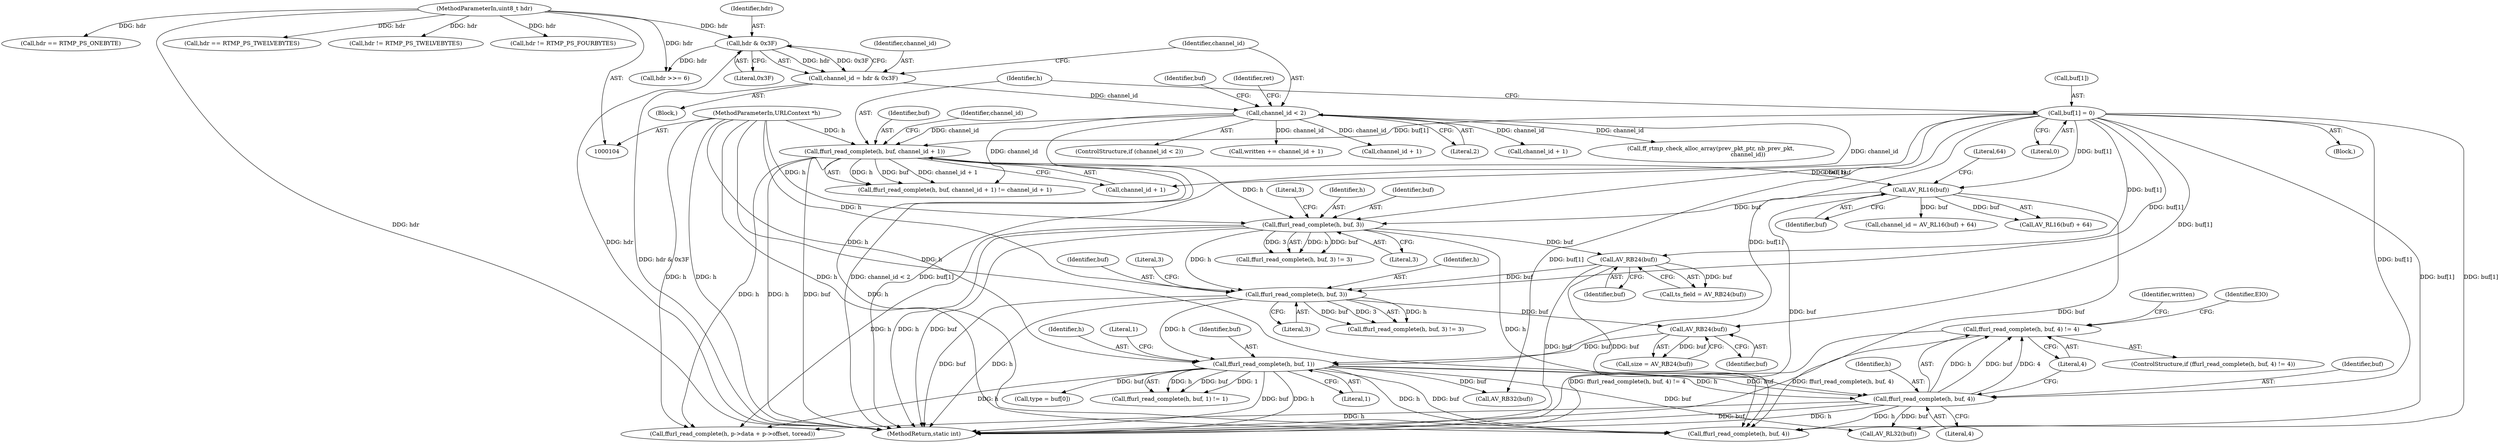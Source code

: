 digraph "0_FFmpeg_7d57ca4d9a75562fa32e40766211de150f8b3ee7@API" {
"1000286" [label="(Call,ffurl_read_complete(h, buf, 4) != 4)"];
"1000287" [label="(Call,ffurl_read_complete(h, buf, 4))"];
"1000265" [label="(Call,ffurl_read_complete(h, buf, 1))"];
"1000248" [label="(Call,ffurl_read_complete(h, buf, 3))"];
"1000226" [label="(Call,ffurl_read_complete(h, buf, 3))"];
"1000148" [label="(Call,ffurl_read_complete(h, buf, channel_id + 1))"];
"1000105" [label="(MethodParameterIn,URLContext *h)"];
"1000141" [label="(Call,buf[1] = 0)"];
"1000137" [label="(Call,channel_id < 2)"];
"1000131" [label="(Call,channel_id = hdr & 0x3F)"];
"1000133" [label="(Call,hdr & 0x3F)"];
"1000110" [label="(MethodParameterIn,uint8_t hdr)"];
"1000168" [label="(Call,AV_RL16(buf))"];
"1000239" [label="(Call,AV_RB24(buf))"];
"1000261" [label="(Call,AV_RB24(buf))"];
"1000240" [label="(Identifier,buf)"];
"1000105" [label="(MethodParameterIn,URLContext *h)"];
"1000211" [label="(Call,hdr == RTMP_PS_ONEBYTE)"];
"1000239" [label="(Call,AV_RB24(buf))"];
"1000300" [label="(Call,AV_RL32(buf))"];
"1000251" [label="(Literal,3)"];
"1000143" [label="(Identifier,buf)"];
"1000131" [label="(Call,channel_id = hdr & 0x3F)"];
"1000207" [label="(Call,hdr >>= 6)"];
"1000136" [label="(ControlStructure,if (channel_id < 2))"];
"1000267" [label="(Identifier,buf)"];
"1000261" [label="(Call,AV_RB24(buf))"];
"1000160" [label="(Call,written += channel_id + 1)"];
"1000230" [label="(Literal,3)"];
"1000150" [label="(Identifier,buf)"];
"1000266" [label="(Identifier,h)"];
"1000545" [label="(Call,ffurl_read_complete(h, p->data + p->offset, toread))"];
"1000275" [label="(Call,type = buf[0])"];
"1000169" [label="(Identifier,buf)"];
"1000227" [label="(Identifier,h)"];
"1000291" [label="(Literal,4)"];
"1000228" [label="(Identifier,buf)"];
"1000170" [label="(Literal,64)"];
"1000133" [label="(Call,hdr & 0x3F)"];
"1000134" [label="(Identifier,hdr)"];
"1000281" [label="(Call,hdr == RTMP_PS_TWELVEBYTES)"];
"1000142" [label="(Call,buf[1])"];
"1000290" [label="(Literal,4)"];
"1000249" [label="(Identifier,h)"];
"1000174" [label="(Identifier,ret)"];
"1000327" [label="(Call,hdr != RTMP_PS_TWELVEBYTES)"];
"1000165" [label="(Call,channel_id = AV_RL16(buf) + 64)"];
"1000147" [label="(Call,ffurl_read_complete(h, buf, channel_id + 1) != channel_id + 1)"];
"1000250" [label="(Identifier,buf)"];
"1000296" [label="(Identifier,written)"];
"1000141" [label="(Call,buf[1] = 0)"];
"1000285" [label="(ControlStructure,if (ffurl_read_complete(h, buf, 4) != 4))"];
"1000226" [label="(Call,ffurl_read_complete(h, buf, 3))"];
"1000135" [label="(Literal,0x3F)"];
"1000247" [label="(Call,ffurl_read_complete(h, buf, 3) != 3)"];
"1000110" [label="(MethodParameterIn,uint8_t hdr)"];
"1000148" [label="(Call,ffurl_read_complete(h, buf, channel_id + 1))"];
"1000289" [label="(Identifier,buf)"];
"1000265" [label="(Call,ffurl_read_complete(h, buf, 1))"];
"1000111" [label="(Block,)"];
"1000287" [label="(Call,ffurl_read_complete(h, buf, 4))"];
"1000155" [label="(Identifier,channel_id)"];
"1000137" [label="(Call,channel_id < 2)"];
"1000167" [label="(Call,AV_RL16(buf) + 64)"];
"1000269" [label="(Literal,1)"];
"1000237" [label="(Call,ts_field = AV_RB24(buf))"];
"1000162" [label="(Call,channel_id + 1)"];
"1000225" [label="(Call,ffurl_read_complete(h, buf, 3) != 3)"];
"1000294" [label="(Identifier,EIO)"];
"1000140" [label="(Block,)"];
"1000139" [label="(Literal,2)"];
"1000168" [label="(Call,AV_RL16(buf))"];
"1000264" [label="(Call,ffurl_read_complete(h, buf, 1) != 1)"];
"1000138" [label="(Identifier,channel_id)"];
"1000154" [label="(Call,channel_id + 1)"];
"1000175" [label="(Call,ff_rtmp_check_alloc_array(prev_pkt_ptr, nb_prev_pkt,\n                                         channel_id))"];
"1000242" [label="(Call,hdr != RTMP_PS_FOURBYTES)"];
"1000149" [label="(Identifier,h)"];
"1000259" [label="(Call,size = AV_RB24(buf))"];
"1000627" [label="(MethodReturn,static int)"];
"1000268" [label="(Literal,1)"];
"1000309" [label="(Call,ffurl_read_complete(h, buf, 4))"];
"1000252" [label="(Literal,3)"];
"1000286" [label="(Call,ffurl_read_complete(h, buf, 4) != 4)"];
"1000319" [label="(Call,AV_RB32(buf))"];
"1000229" [label="(Literal,3)"];
"1000248" [label="(Call,ffurl_read_complete(h, buf, 3))"];
"1000151" [label="(Call,channel_id + 1)"];
"1000262" [label="(Identifier,buf)"];
"1000132" [label="(Identifier,channel_id)"];
"1000145" [label="(Literal,0)"];
"1000288" [label="(Identifier,h)"];
"1000286" -> "1000285"  [label="AST: "];
"1000286" -> "1000291"  [label="CFG: "];
"1000287" -> "1000286"  [label="AST: "];
"1000291" -> "1000286"  [label="AST: "];
"1000294" -> "1000286"  [label="CFG: "];
"1000296" -> "1000286"  [label="CFG: "];
"1000286" -> "1000627"  [label="DDG: ffurl_read_complete(h, buf, 4) != 4"];
"1000286" -> "1000627"  [label="DDG: ffurl_read_complete(h, buf, 4)"];
"1000287" -> "1000286"  [label="DDG: h"];
"1000287" -> "1000286"  [label="DDG: buf"];
"1000287" -> "1000286"  [label="DDG: 4"];
"1000287" -> "1000290"  [label="CFG: "];
"1000288" -> "1000287"  [label="AST: "];
"1000289" -> "1000287"  [label="AST: "];
"1000290" -> "1000287"  [label="AST: "];
"1000291" -> "1000287"  [label="CFG: "];
"1000287" -> "1000627"  [label="DDG: buf"];
"1000287" -> "1000627"  [label="DDG: h"];
"1000265" -> "1000287"  [label="DDG: h"];
"1000265" -> "1000287"  [label="DDG: buf"];
"1000105" -> "1000287"  [label="DDG: h"];
"1000141" -> "1000287"  [label="DDG: buf[1]"];
"1000287" -> "1000300"  [label="DDG: buf"];
"1000287" -> "1000309"  [label="DDG: h"];
"1000287" -> "1000545"  [label="DDG: h"];
"1000265" -> "1000264"  [label="AST: "];
"1000265" -> "1000268"  [label="CFG: "];
"1000266" -> "1000265"  [label="AST: "];
"1000267" -> "1000265"  [label="AST: "];
"1000268" -> "1000265"  [label="AST: "];
"1000269" -> "1000265"  [label="CFG: "];
"1000265" -> "1000627"  [label="DDG: buf"];
"1000265" -> "1000627"  [label="DDG: h"];
"1000265" -> "1000264"  [label="DDG: h"];
"1000265" -> "1000264"  [label="DDG: buf"];
"1000265" -> "1000264"  [label="DDG: 1"];
"1000248" -> "1000265"  [label="DDG: h"];
"1000105" -> "1000265"  [label="DDG: h"];
"1000141" -> "1000265"  [label="DDG: buf[1]"];
"1000261" -> "1000265"  [label="DDG: buf"];
"1000265" -> "1000275"  [label="DDG: buf"];
"1000265" -> "1000300"  [label="DDG: buf"];
"1000265" -> "1000309"  [label="DDG: h"];
"1000265" -> "1000309"  [label="DDG: buf"];
"1000265" -> "1000319"  [label="DDG: buf"];
"1000265" -> "1000545"  [label="DDG: h"];
"1000248" -> "1000247"  [label="AST: "];
"1000248" -> "1000251"  [label="CFG: "];
"1000249" -> "1000248"  [label="AST: "];
"1000250" -> "1000248"  [label="AST: "];
"1000251" -> "1000248"  [label="AST: "];
"1000252" -> "1000248"  [label="CFG: "];
"1000248" -> "1000627"  [label="DDG: buf"];
"1000248" -> "1000627"  [label="DDG: h"];
"1000248" -> "1000247"  [label="DDG: h"];
"1000248" -> "1000247"  [label="DDG: buf"];
"1000248" -> "1000247"  [label="DDG: 3"];
"1000226" -> "1000248"  [label="DDG: h"];
"1000105" -> "1000248"  [label="DDG: h"];
"1000141" -> "1000248"  [label="DDG: buf[1]"];
"1000239" -> "1000248"  [label="DDG: buf"];
"1000248" -> "1000261"  [label="DDG: buf"];
"1000226" -> "1000225"  [label="AST: "];
"1000226" -> "1000229"  [label="CFG: "];
"1000227" -> "1000226"  [label="AST: "];
"1000228" -> "1000226"  [label="AST: "];
"1000229" -> "1000226"  [label="AST: "];
"1000230" -> "1000226"  [label="CFG: "];
"1000226" -> "1000627"  [label="DDG: h"];
"1000226" -> "1000627"  [label="DDG: buf"];
"1000226" -> "1000225"  [label="DDG: h"];
"1000226" -> "1000225"  [label="DDG: buf"];
"1000226" -> "1000225"  [label="DDG: 3"];
"1000148" -> "1000226"  [label="DDG: h"];
"1000105" -> "1000226"  [label="DDG: h"];
"1000141" -> "1000226"  [label="DDG: buf[1]"];
"1000168" -> "1000226"  [label="DDG: buf"];
"1000226" -> "1000239"  [label="DDG: buf"];
"1000226" -> "1000309"  [label="DDG: h"];
"1000226" -> "1000545"  [label="DDG: h"];
"1000148" -> "1000147"  [label="AST: "];
"1000148" -> "1000151"  [label="CFG: "];
"1000149" -> "1000148"  [label="AST: "];
"1000150" -> "1000148"  [label="AST: "];
"1000151" -> "1000148"  [label="AST: "];
"1000155" -> "1000148"  [label="CFG: "];
"1000148" -> "1000627"  [label="DDG: h"];
"1000148" -> "1000627"  [label="DDG: buf"];
"1000148" -> "1000147"  [label="DDG: h"];
"1000148" -> "1000147"  [label="DDG: buf"];
"1000148" -> "1000147"  [label="DDG: channel_id + 1"];
"1000105" -> "1000148"  [label="DDG: h"];
"1000141" -> "1000148"  [label="DDG: buf[1]"];
"1000137" -> "1000148"  [label="DDG: channel_id"];
"1000148" -> "1000168"  [label="DDG: buf"];
"1000148" -> "1000309"  [label="DDG: h"];
"1000148" -> "1000545"  [label="DDG: h"];
"1000105" -> "1000104"  [label="AST: "];
"1000105" -> "1000627"  [label="DDG: h"];
"1000105" -> "1000309"  [label="DDG: h"];
"1000105" -> "1000545"  [label="DDG: h"];
"1000141" -> "1000140"  [label="AST: "];
"1000141" -> "1000145"  [label="CFG: "];
"1000142" -> "1000141"  [label="AST: "];
"1000145" -> "1000141"  [label="AST: "];
"1000149" -> "1000141"  [label="CFG: "];
"1000141" -> "1000627"  [label="DDG: buf[1]"];
"1000141" -> "1000168"  [label="DDG: buf[1]"];
"1000141" -> "1000239"  [label="DDG: buf[1]"];
"1000141" -> "1000261"  [label="DDG: buf[1]"];
"1000141" -> "1000300"  [label="DDG: buf[1]"];
"1000141" -> "1000309"  [label="DDG: buf[1]"];
"1000141" -> "1000319"  [label="DDG: buf[1]"];
"1000137" -> "1000136"  [label="AST: "];
"1000137" -> "1000139"  [label="CFG: "];
"1000138" -> "1000137"  [label="AST: "];
"1000139" -> "1000137"  [label="AST: "];
"1000143" -> "1000137"  [label="CFG: "];
"1000174" -> "1000137"  [label="CFG: "];
"1000137" -> "1000627"  [label="DDG: channel_id < 2"];
"1000131" -> "1000137"  [label="DDG: channel_id"];
"1000137" -> "1000151"  [label="DDG: channel_id"];
"1000137" -> "1000147"  [label="DDG: channel_id"];
"1000137" -> "1000154"  [label="DDG: channel_id"];
"1000137" -> "1000160"  [label="DDG: channel_id"];
"1000137" -> "1000162"  [label="DDG: channel_id"];
"1000137" -> "1000175"  [label="DDG: channel_id"];
"1000131" -> "1000111"  [label="AST: "];
"1000131" -> "1000133"  [label="CFG: "];
"1000132" -> "1000131"  [label="AST: "];
"1000133" -> "1000131"  [label="AST: "];
"1000138" -> "1000131"  [label="CFG: "];
"1000131" -> "1000627"  [label="DDG: hdr & 0x3F"];
"1000133" -> "1000131"  [label="DDG: hdr"];
"1000133" -> "1000131"  [label="DDG: 0x3F"];
"1000133" -> "1000135"  [label="CFG: "];
"1000134" -> "1000133"  [label="AST: "];
"1000135" -> "1000133"  [label="AST: "];
"1000133" -> "1000627"  [label="DDG: hdr"];
"1000110" -> "1000133"  [label="DDG: hdr"];
"1000133" -> "1000207"  [label="DDG: hdr"];
"1000110" -> "1000104"  [label="AST: "];
"1000110" -> "1000627"  [label="DDG: hdr"];
"1000110" -> "1000207"  [label="DDG: hdr"];
"1000110" -> "1000211"  [label="DDG: hdr"];
"1000110" -> "1000242"  [label="DDG: hdr"];
"1000110" -> "1000281"  [label="DDG: hdr"];
"1000110" -> "1000327"  [label="DDG: hdr"];
"1000168" -> "1000167"  [label="AST: "];
"1000168" -> "1000169"  [label="CFG: "];
"1000169" -> "1000168"  [label="AST: "];
"1000170" -> "1000168"  [label="CFG: "];
"1000168" -> "1000627"  [label="DDG: buf"];
"1000168" -> "1000165"  [label="DDG: buf"];
"1000168" -> "1000167"  [label="DDG: buf"];
"1000168" -> "1000309"  [label="DDG: buf"];
"1000239" -> "1000237"  [label="AST: "];
"1000239" -> "1000240"  [label="CFG: "];
"1000240" -> "1000239"  [label="AST: "];
"1000237" -> "1000239"  [label="CFG: "];
"1000239" -> "1000627"  [label="DDG: buf"];
"1000239" -> "1000237"  [label="DDG: buf"];
"1000239" -> "1000309"  [label="DDG: buf"];
"1000261" -> "1000259"  [label="AST: "];
"1000261" -> "1000262"  [label="CFG: "];
"1000262" -> "1000261"  [label="AST: "];
"1000259" -> "1000261"  [label="CFG: "];
"1000261" -> "1000259"  [label="DDG: buf"];
}
